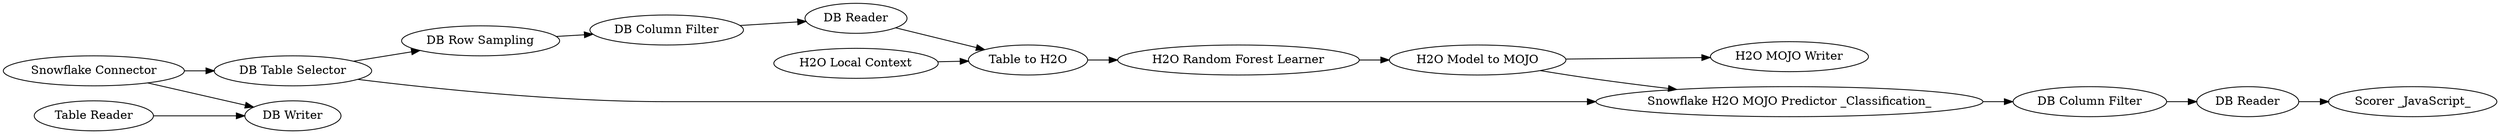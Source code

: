 digraph {
	160 [label="Snowflake Connector"]
	161 [label="DB Table Selector"]
	162 [label="DB Reader"]
	163 [label="DB Row Sampling"]
	164 [label="H2O Local Context"]
	165 [label="Table to H2O"]
	167 [label="H2O Random Forest Learner"]
	168 [label="DB Column Filter"]
	169 [label="H2O Model to MOJO"]
	170 [label="Snowflake H2O MOJO Predictor _Classification_"]
	171 [label="DB Reader"]
	172 [label="DB Column Filter"]
	173 [label="Scorer _JavaScript_"]
	174 [label="H2O MOJO Writer"]
	181 [label="Table Reader"]
	191 [label="DB Writer"]
	160 -> 161
	160 -> 191
	161 -> 163
	161 -> 170
	162 -> 165
	163 -> 168
	164 -> 165
	165 -> 167
	167 -> 169
	168 -> 162
	169 -> 170
	169 -> 174
	170 -> 172
	171 -> 173
	172 -> 171
	181 -> 191
	rankdir=LR
}
